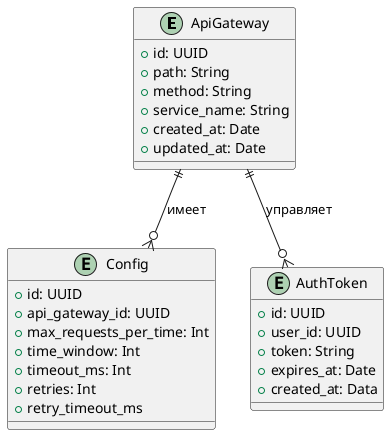 @startuml
entity ApiGateway {
    +id: UUID
    +path: String
    +method: String
    +service_name: String
    +created_at: Date
    +updated_at: Date
}

entity Config {
    +id: UUID
    +api_gateway_id: UUID
    +max_requests_per_time: Int
    +time_window: Int
    +timeout_ms: Int
    +retries: Int
    +retry_timeout_ms
}

entity AuthToken {
    +id: UUID
    +user_id: UUID
    +token: String
    +expires_at: Date
    +created_at: Data
}

ApiGateway ||--o{ Config : имеет
ApiGateway ||--o{ AuthToken : управляет
@enduml